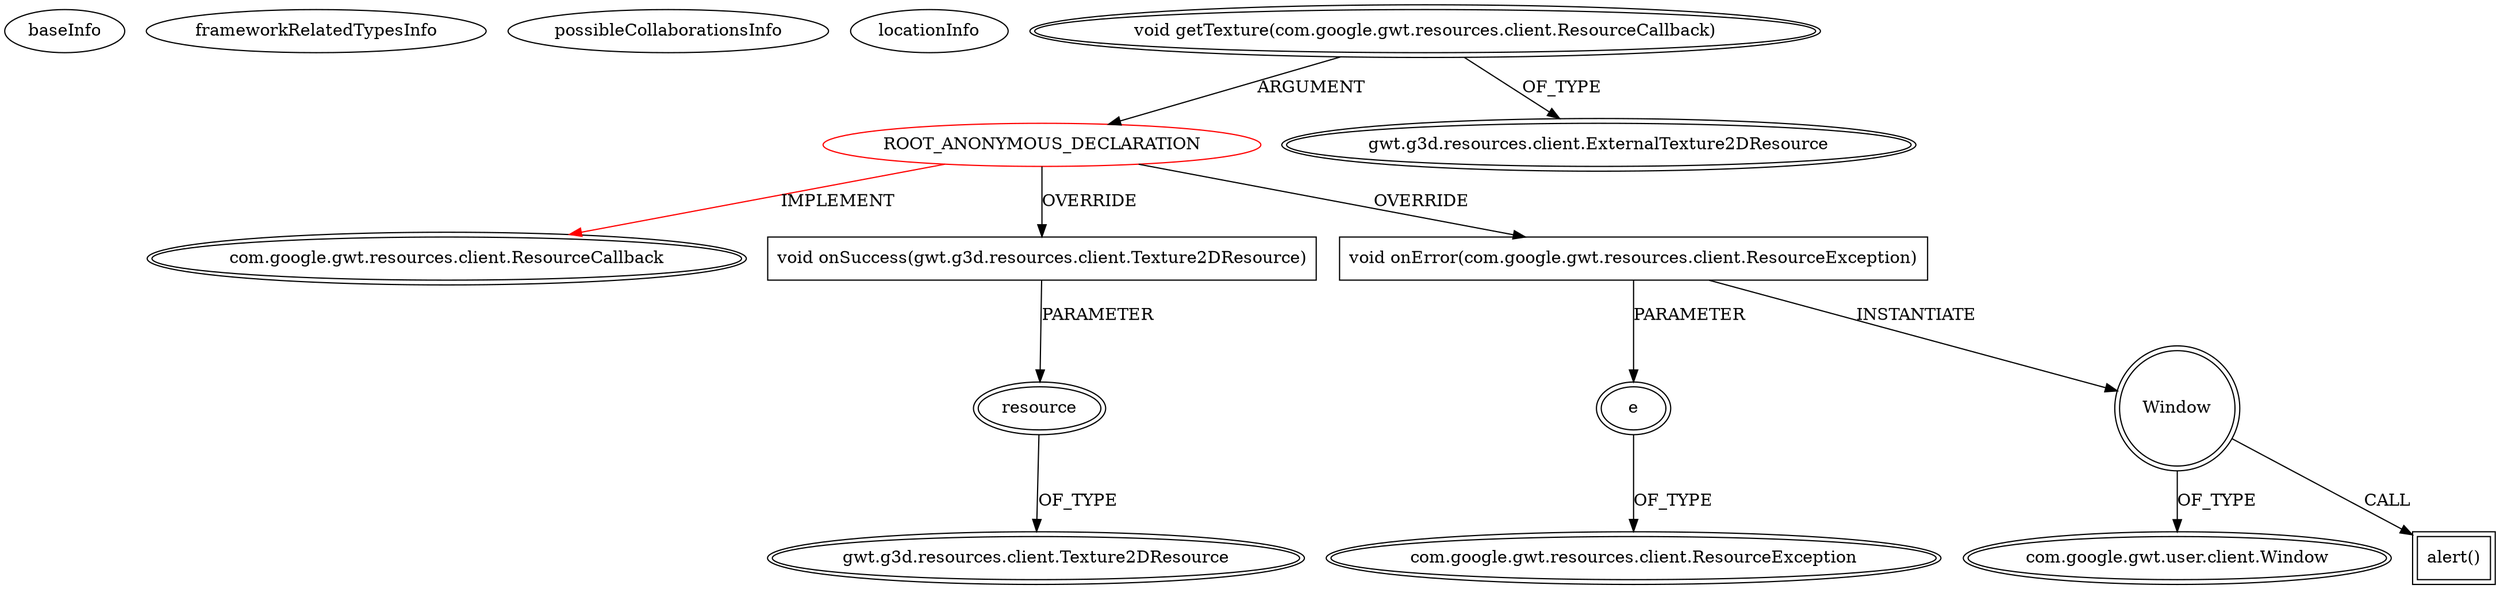 digraph {
baseInfo[graphId=4314,category="extension_graph",isAnonymous=true,possibleRelation=false]
frameworkRelatedTypesInfo[0="com.google.gwt.resources.client.ResourceCallback"]
possibleCollaborationsInfo[]
locationInfo[projectName="pkamenarsky-ocean",filePath="/pkamenarsky-ocean/ocean-master/src/com/eleven/client/gl/GL_hl.java",contextSignature="void loadTextureAsync(gwt.g3d.resources.client.ExternalTexture2DResource,java.lang.Object,com.eleven.client.gl.GL_hl.TextureLoaderListener)",graphId="4314"]
0[label="ROOT_ANONYMOUS_DECLARATION",vertexType="ROOT_ANONYMOUS_DECLARATION",isFrameworkType=false,color=red]
1[label="com.google.gwt.resources.client.ResourceCallback",vertexType="FRAMEWORK_INTERFACE_TYPE",isFrameworkType=true,peripheries=2]
2[label="void getTexture(com.google.gwt.resources.client.ResourceCallback)",vertexType="OUTSIDE_CALL",isFrameworkType=true,peripheries=2]
3[label="gwt.g3d.resources.client.ExternalTexture2DResource",vertexType="FRAMEWORK_INTERFACE_TYPE",isFrameworkType=true,peripheries=2]
4[label="void onSuccess(gwt.g3d.resources.client.Texture2DResource)",vertexType="OVERRIDING_METHOD_DECLARATION",isFrameworkType=false,shape=box]
5[label="resource",vertexType="PARAMETER_DECLARATION",isFrameworkType=true,peripheries=2]
6[label="gwt.g3d.resources.client.Texture2DResource",vertexType="FRAMEWORK_INTERFACE_TYPE",isFrameworkType=true,peripheries=2]
7[label="void onError(com.google.gwt.resources.client.ResourceException)",vertexType="OVERRIDING_METHOD_DECLARATION",isFrameworkType=false,shape=box]
8[label="e",vertexType="PARAMETER_DECLARATION",isFrameworkType=true,peripheries=2]
9[label="com.google.gwt.resources.client.ResourceException",vertexType="FRAMEWORK_CLASS_TYPE",isFrameworkType=true,peripheries=2]
10[label="Window",vertexType="VARIABLE_EXPRESION",isFrameworkType=true,peripheries=2,shape=circle]
12[label="com.google.gwt.user.client.Window",vertexType="FRAMEWORK_CLASS_TYPE",isFrameworkType=true,peripheries=2]
11[label="alert()",vertexType="INSIDE_CALL",isFrameworkType=true,peripheries=2,shape=box]
0->1[label="IMPLEMENT",color=red]
2->0[label="ARGUMENT"]
2->3[label="OF_TYPE"]
0->4[label="OVERRIDE"]
5->6[label="OF_TYPE"]
4->5[label="PARAMETER"]
0->7[label="OVERRIDE"]
8->9[label="OF_TYPE"]
7->8[label="PARAMETER"]
7->10[label="INSTANTIATE"]
10->12[label="OF_TYPE"]
10->11[label="CALL"]
}
